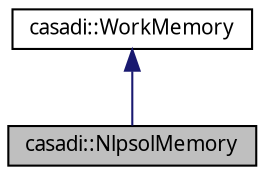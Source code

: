 digraph "casadi::NlpsolMemory"
{
  edge [fontname="FreeSans.ttf",fontsize="10",labelfontname="FreeSans.ttf",labelfontsize="10"];
  node [fontname="FreeSans.ttf",fontsize="10",shape=record];
  Node1 [label="casadi::NlpsolMemory",height=0.2,width=0.4,color="black", fillcolor="grey75", style="filled", fontcolor="black"];
  Node2 -> Node1 [dir="back",color="midnightblue",fontsize="10",style="solid",fontname="FreeSans.ttf"];
  Node2 [label="casadi::WorkMemory",height=0.2,width=0.4,color="black", fillcolor="white", style="filled",URL="$da/dbe/structcasadi_1_1WorkMemory.html",tooltip="Function memory with temporary work vectors. "];
}
